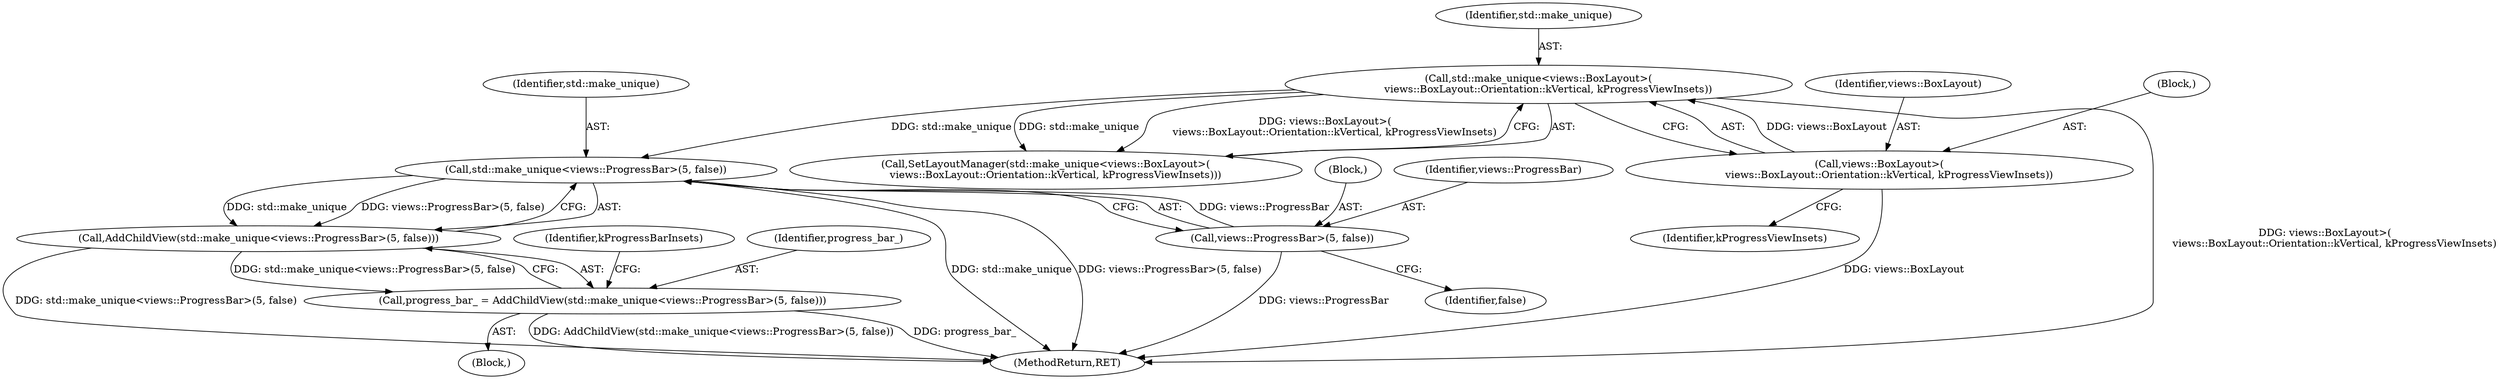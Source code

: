 digraph "1_Chrome_c25b198675380f713a56649c857b4367601d4a3d_8@del" {
"1000114" [label="(Call,std::make_unique<views::ProgressBar>(5, false))"];
"1000104" [label="(Call,std::make_unique<views::BoxLayout>(\n      views::BoxLayout::Orientation::kVertical, kProgressViewInsets))"];
"1000106" [label="(Call,views::BoxLayout>(\n      views::BoxLayout::Orientation::kVertical, kProgressViewInsets))"];
"1000116" [label="(Call,views::ProgressBar>(5, false))"];
"1000113" [label="(Call,AddChildView(std::make_unique<views::ProgressBar>(5, false)))"];
"1000111" [label="(Call,progress_bar_ = AddChildView(std::make_unique<views::ProgressBar>(5, false)))"];
"1000104" [label="(Call,std::make_unique<views::BoxLayout>(\n      views::BoxLayout::Orientation::kVertical, kProgressViewInsets))"];
"1000118" [label="(Block,)"];
"1000111" [label="(Call,progress_bar_ = AddChildView(std::make_unique<views::ProgressBar>(5, false)))"];
"1000107" [label="(Identifier,views::BoxLayout)"];
"1000106" [label="(Call,views::BoxLayout>(\n      views::BoxLayout::Orientation::kVertical, kProgressViewInsets))"];
"1000110" [label="(Identifier,kProgressViewInsets)"];
"1000123" [label="(Identifier,kProgressBarInsets)"];
"1000102" [label="(Block,)"];
"1000115" [label="(Identifier,std::make_unique)"];
"1000116" [label="(Call,views::ProgressBar>(5, false))"];
"1000176" [label="(MethodReturn,RET)"];
"1000113" [label="(Call,AddChildView(std::make_unique<views::ProgressBar>(5, false)))"];
"1000112" [label="(Identifier,progress_bar_)"];
"1000103" [label="(Call,SetLayoutManager(std::make_unique<views::BoxLayout>(\n      views::BoxLayout::Orientation::kVertical, kProgressViewInsets)))"];
"1000114" [label="(Call,std::make_unique<views::ProgressBar>(5, false))"];
"1000120" [label="(Identifier,false)"];
"1000105" [label="(Identifier,std::make_unique)"];
"1000108" [label="(Block,)"];
"1000117" [label="(Identifier,views::ProgressBar)"];
"1000114" -> "1000113"  [label="AST: "];
"1000114" -> "1000116"  [label="CFG: "];
"1000115" -> "1000114"  [label="AST: "];
"1000116" -> "1000114"  [label="AST: "];
"1000113" -> "1000114"  [label="CFG: "];
"1000114" -> "1000176"  [label="DDG: std::make_unique"];
"1000114" -> "1000176"  [label="DDG: views::ProgressBar>(5, false)"];
"1000114" -> "1000113"  [label="DDG: std::make_unique"];
"1000114" -> "1000113"  [label="DDG: views::ProgressBar>(5, false)"];
"1000104" -> "1000114"  [label="DDG: std::make_unique"];
"1000116" -> "1000114"  [label="DDG: views::ProgressBar"];
"1000104" -> "1000103"  [label="AST: "];
"1000104" -> "1000106"  [label="CFG: "];
"1000105" -> "1000104"  [label="AST: "];
"1000106" -> "1000104"  [label="AST: "];
"1000103" -> "1000104"  [label="CFG: "];
"1000104" -> "1000176"  [label="DDG: views::BoxLayout>(\n      views::BoxLayout::Orientation::kVertical, kProgressViewInsets)"];
"1000104" -> "1000103"  [label="DDG: std::make_unique"];
"1000104" -> "1000103"  [label="DDG: views::BoxLayout>(\n      views::BoxLayout::Orientation::kVertical, kProgressViewInsets)"];
"1000106" -> "1000104"  [label="DDG: views::BoxLayout"];
"1000106" -> "1000110"  [label="CFG: "];
"1000107" -> "1000106"  [label="AST: "];
"1000108" -> "1000106"  [label="AST: "];
"1000106" -> "1000176"  [label="DDG: views::BoxLayout"];
"1000116" -> "1000120"  [label="CFG: "];
"1000117" -> "1000116"  [label="AST: "];
"1000118" -> "1000116"  [label="AST: "];
"1000116" -> "1000176"  [label="DDG: views::ProgressBar"];
"1000113" -> "1000111"  [label="AST: "];
"1000111" -> "1000113"  [label="CFG: "];
"1000113" -> "1000176"  [label="DDG: std::make_unique<views::ProgressBar>(5, false)"];
"1000113" -> "1000111"  [label="DDG: std::make_unique<views::ProgressBar>(5, false)"];
"1000111" -> "1000102"  [label="AST: "];
"1000112" -> "1000111"  [label="AST: "];
"1000123" -> "1000111"  [label="CFG: "];
"1000111" -> "1000176"  [label="DDG: progress_bar_"];
"1000111" -> "1000176"  [label="DDG: AddChildView(std::make_unique<views::ProgressBar>(5, false))"];
}
